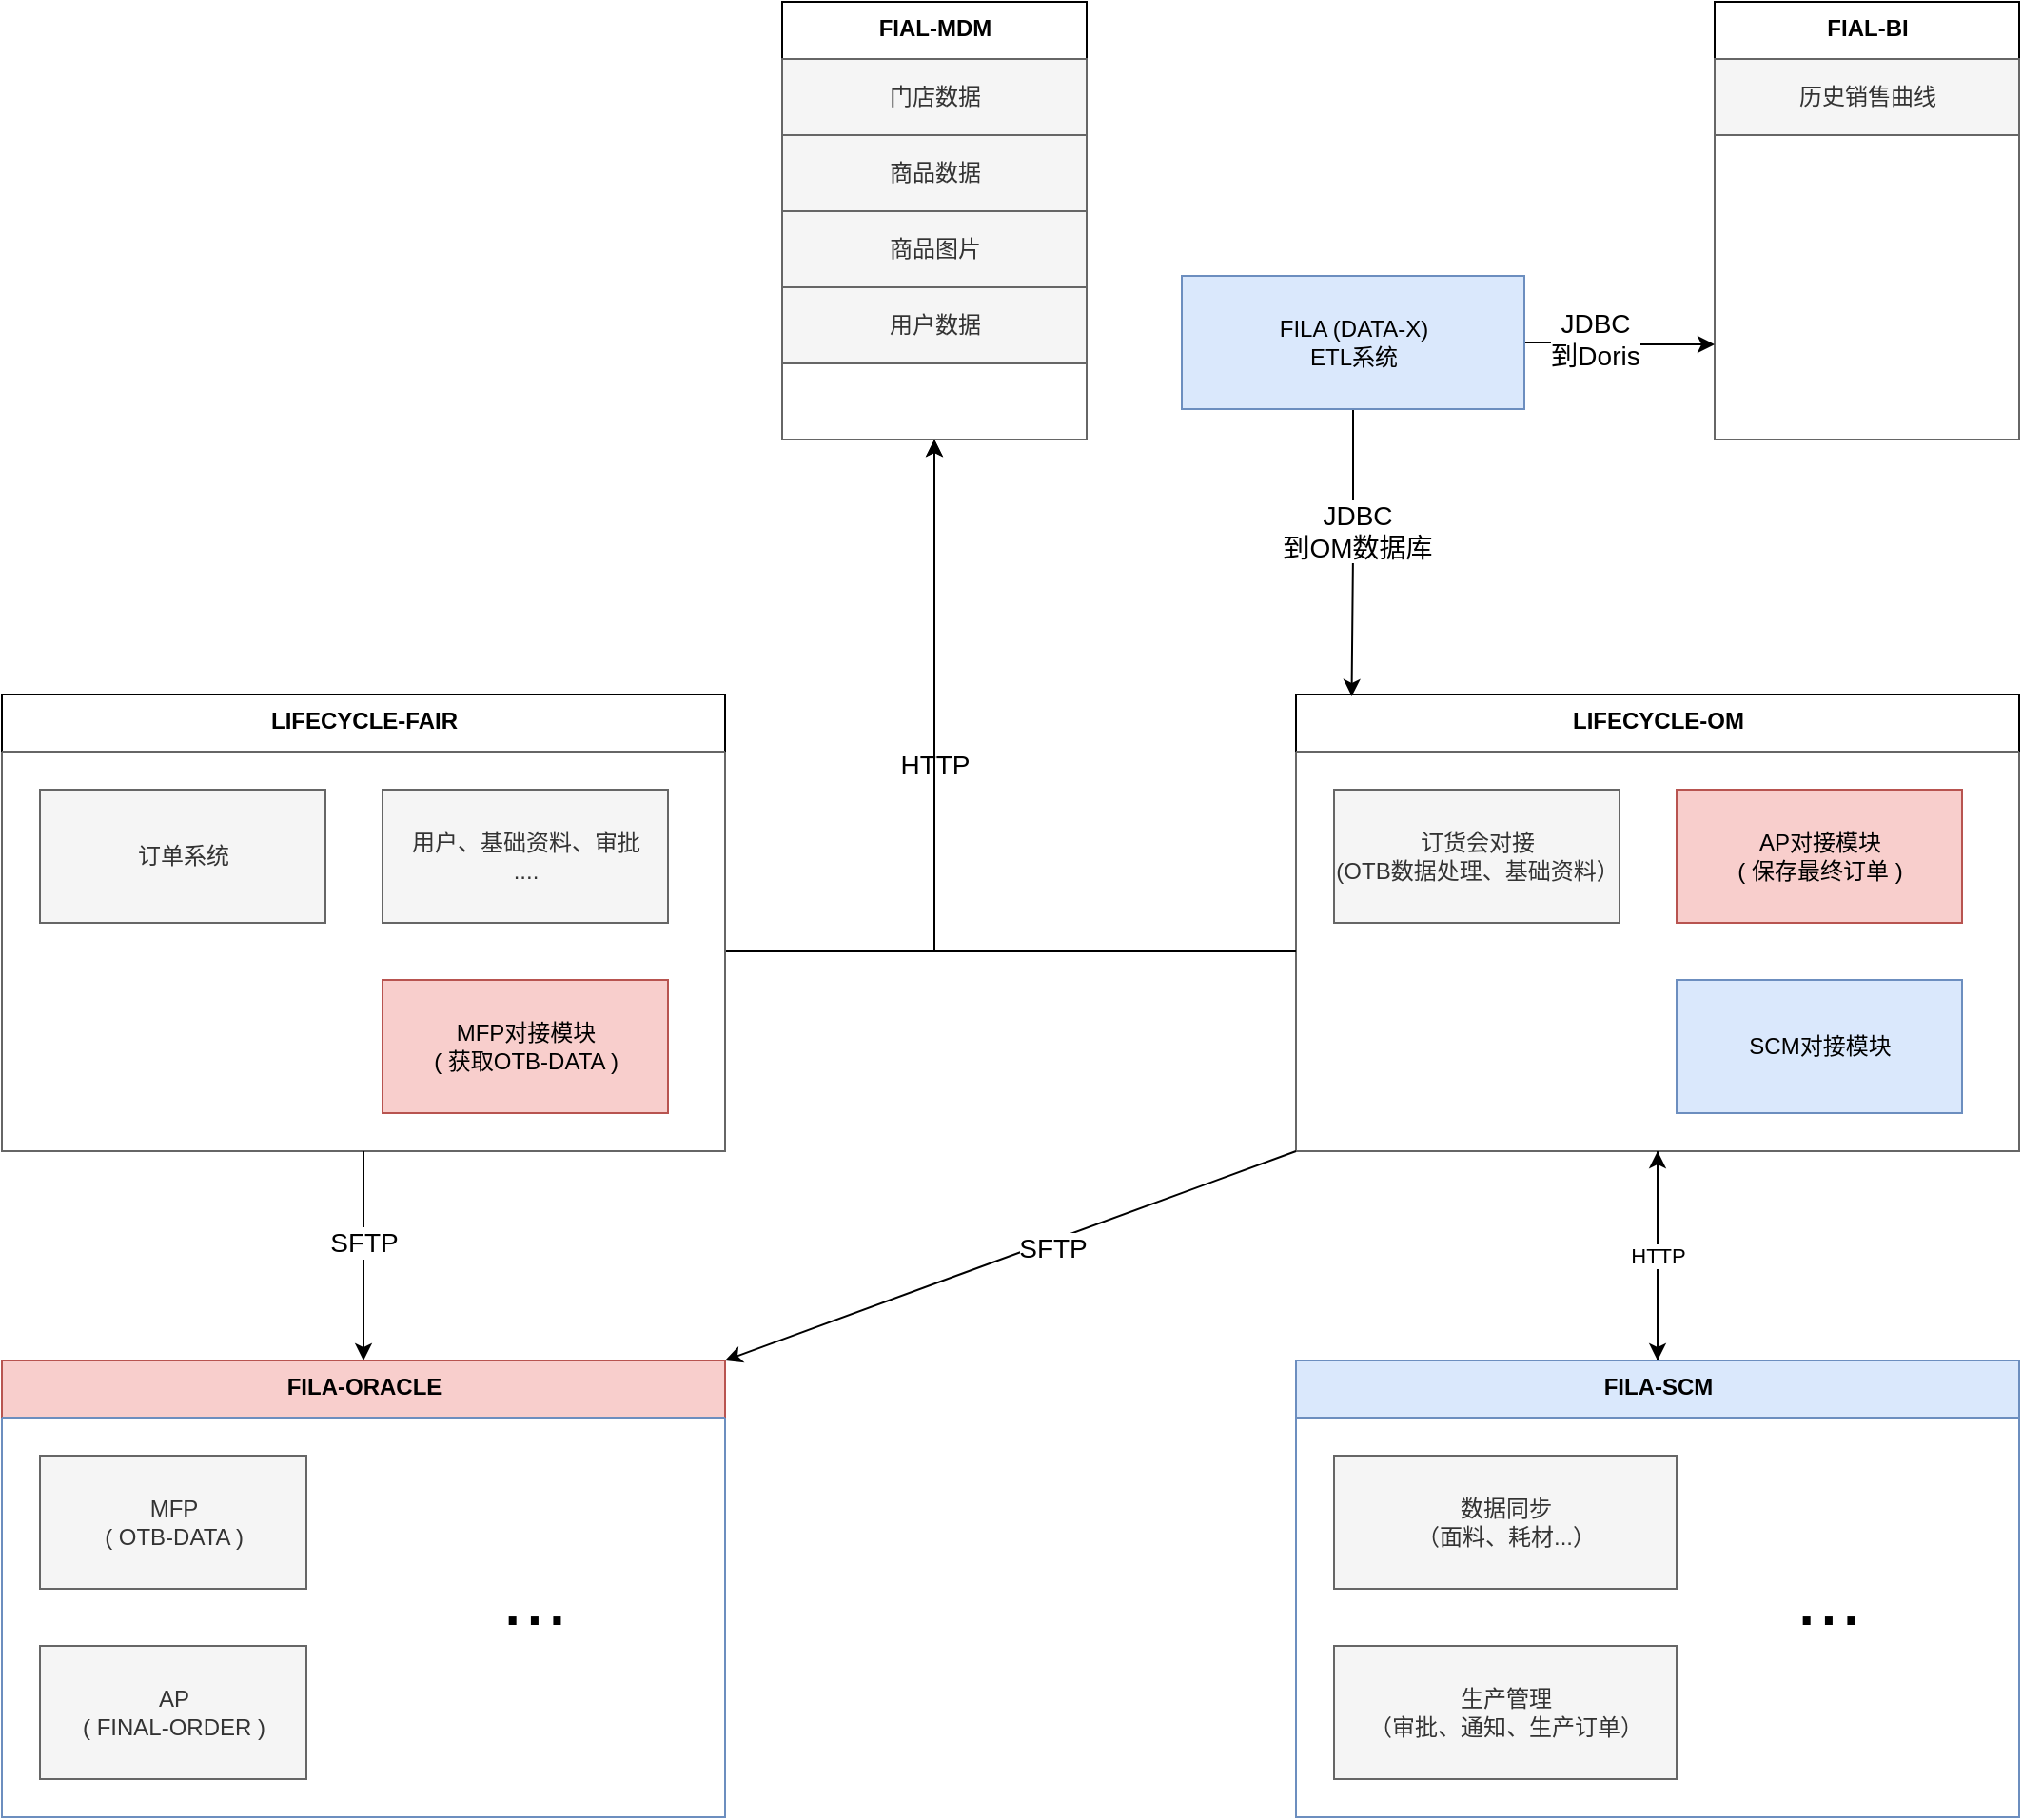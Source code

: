 <mxfile version="20.0.4" type="github">
  <diagram id="C5RBs43oDa-KdzZeNtuy" name="Page-1">
    <mxGraphModel dx="2222" dy="872" grid="1" gridSize="10" guides="1" tooltips="1" connect="1" arrows="1" fold="1" page="1" pageScale="1" pageWidth="827" pageHeight="1169" math="0" shadow="0">
      <root>
        <mxCell id="WIyWlLk6GJQsqaUBKTNV-0" />
        <mxCell id="WIyWlLk6GJQsqaUBKTNV-1" parent="WIyWlLk6GJQsqaUBKTNV-0" />
        <mxCell id="n_zdAzYvtoBrYGfkcP-V-1" value="FIAL-MDM" style="swimlane;fontStyle=1;align=center;verticalAlign=top;childLayout=stackLayout;horizontal=1;startSize=30;horizontalStack=0;resizeParent=1;resizeParentMax=0;resizeLast=0;collapsible=0;marginBottom=0;html=1;" vertex="1" parent="WIyWlLk6GJQsqaUBKTNV-1">
          <mxGeometry x="-30" y="196" width="160" height="230" as="geometry" />
        </mxCell>
        <mxCell id="n_zdAzYvtoBrYGfkcP-V-3" value="" style="swimlane;fontStyle=1;align=center;verticalAlign=top;horizontal=1;startSize=0;collapsible=0;marginBottom=0;html=1;strokeColor=#666666;fillColor=#f5f5f5;fontColor=#333333;" vertex="1" parent="n_zdAzYvtoBrYGfkcP-V-1">
          <mxGeometry y="30" width="160" height="200" as="geometry" />
        </mxCell>
        <mxCell id="n_zdAzYvtoBrYGfkcP-V-5" value="门店数据" style="html=1;align=center;verticalAlign=middle;rotatable=0;fillColor=#f5f5f5;fontColor=#333333;strokeColor=#666666;" vertex="1" parent="n_zdAzYvtoBrYGfkcP-V-3">
          <mxGeometry width="160" height="40" relative="1" as="geometry">
            <mxPoint as="offset" />
          </mxGeometry>
        </mxCell>
        <mxCell id="n_zdAzYvtoBrYGfkcP-V-9" value="商品数据" style="html=1;align=center;verticalAlign=middle;rotatable=0;fillColor=#f5f5f5;fontColor=#333333;strokeColor=#666666;" vertex="1" parent="n_zdAzYvtoBrYGfkcP-V-3">
          <mxGeometry y="40" width="160" height="40" as="geometry" />
        </mxCell>
        <mxCell id="n_zdAzYvtoBrYGfkcP-V-71" value="商品图片" style="html=1;align=center;verticalAlign=middle;rotatable=0;fillColor=#f5f5f5;fontColor=#333333;strokeColor=#666666;" vertex="1" parent="n_zdAzYvtoBrYGfkcP-V-3">
          <mxGeometry y="80" width="160" height="40" as="geometry" />
        </mxCell>
        <mxCell id="n_zdAzYvtoBrYGfkcP-V-72" value="用户数据" style="html=1;align=center;verticalAlign=middle;rotatable=0;fillColor=#f5f5f5;fontColor=#333333;strokeColor=#666666;" vertex="1" parent="n_zdAzYvtoBrYGfkcP-V-3">
          <mxGeometry y="120" width="160" height="40" as="geometry" />
        </mxCell>
        <mxCell id="n_zdAzYvtoBrYGfkcP-V-10" value="FIAL-BI" style="swimlane;fontStyle=1;align=center;verticalAlign=top;childLayout=stackLayout;horizontal=1;startSize=30;horizontalStack=0;resizeParent=1;resizeParentMax=0;resizeLast=0;collapsible=0;marginBottom=0;html=1;" vertex="1" parent="WIyWlLk6GJQsqaUBKTNV-1">
          <mxGeometry x="460" y="196" width="160" height="230" as="geometry" />
        </mxCell>
        <mxCell id="n_zdAzYvtoBrYGfkcP-V-11" value="" style="swimlane;fontStyle=1;align=center;verticalAlign=top;horizontal=1;startSize=0;collapsible=0;marginBottom=0;html=1;strokeColor=#666666;fillColor=#f5f5f5;fontColor=#333333;" vertex="1" parent="n_zdAzYvtoBrYGfkcP-V-10">
          <mxGeometry y="30" width="160" height="200" as="geometry" />
        </mxCell>
        <mxCell id="n_zdAzYvtoBrYGfkcP-V-12" value="历史销售曲线" style="html=1;align=center;verticalAlign=middle;rotatable=0;fillColor=#f5f5f5;fontColor=#333333;strokeColor=#666666;" vertex="1" parent="n_zdAzYvtoBrYGfkcP-V-11">
          <mxGeometry width="160" height="40" relative="1" as="geometry">
            <mxPoint as="offset" />
          </mxGeometry>
        </mxCell>
        <mxCell id="n_zdAzYvtoBrYGfkcP-V-14" value="FILA-SCM" style="swimlane;fontStyle=1;align=center;verticalAlign=top;childLayout=stackLayout;horizontal=1;startSize=30;horizontalStack=0;resizeParent=1;resizeParentMax=0;resizeLast=0;collapsible=0;marginBottom=0;html=1;fillColor=#dae8fc;strokeColor=#6c8ebf;" vertex="1" parent="WIyWlLk6GJQsqaUBKTNV-1">
          <mxGeometry x="240" y="910" width="380" height="240" as="geometry" />
        </mxCell>
        <mxCell id="n_zdAzYvtoBrYGfkcP-V-15" value="" style="swimlane;fontStyle=1;align=center;verticalAlign=top;horizontal=1;startSize=0;collapsible=0;marginBottom=0;html=1;strokeColor=#6c8ebf;fillColor=#dae8fc;" vertex="1" parent="n_zdAzYvtoBrYGfkcP-V-14">
          <mxGeometry y="30" width="380" height="210" as="geometry" />
        </mxCell>
        <mxCell id="n_zdAzYvtoBrYGfkcP-V-16" value="数据同步&lt;br&gt;（面料、耗材...）" style="html=1;align=center;verticalAlign=middle;rotatable=0;fillColor=#f5f5f5;fontColor=#333333;strokeColor=#666666;" vertex="1" parent="n_zdAzYvtoBrYGfkcP-V-15">
          <mxGeometry width="180" height="70" relative="1" as="geometry">
            <mxPoint x="20" y="20" as="offset" />
          </mxGeometry>
        </mxCell>
        <mxCell id="n_zdAzYvtoBrYGfkcP-V-17" value="生产管理&lt;br&gt;（审批、通知、生产订单）" style="html=1;align=center;verticalAlign=middle;rotatable=0;fillColor=#f5f5f5;fontColor=#333333;strokeColor=#666666;" vertex="1" parent="n_zdAzYvtoBrYGfkcP-V-15">
          <mxGeometry x="20" y="120" width="180" height="70" as="geometry" />
        </mxCell>
        <mxCell id="n_zdAzYvtoBrYGfkcP-V-27" value="..." style="text;html=1;strokeColor=none;fillColor=none;align=center;verticalAlign=middle;whiteSpace=wrap;rounded=0;fontSize=42;" vertex="1" parent="n_zdAzYvtoBrYGfkcP-V-15">
          <mxGeometry x="250" y="80" width="60" height="30" as="geometry" />
        </mxCell>
        <mxCell id="n_zdAzYvtoBrYGfkcP-V-18" value="LIFECYCLE-OM" style="swimlane;fontStyle=1;align=center;verticalAlign=top;childLayout=stackLayout;horizontal=1;startSize=30;horizontalStack=0;resizeParent=1;resizeParentMax=0;resizeLast=0;collapsible=0;marginBottom=0;html=1;" vertex="1" parent="WIyWlLk6GJQsqaUBKTNV-1">
          <mxGeometry x="240" y="560" width="380" height="240" as="geometry" />
        </mxCell>
        <mxCell id="n_zdAzYvtoBrYGfkcP-V-19" value="" style="swimlane;fontStyle=1;align=center;verticalAlign=top;horizontal=1;startSize=0;collapsible=0;marginBottom=0;html=1;strokeColor=#666666;fillColor=#f5f5f5;fontColor=#333333;" vertex="1" parent="n_zdAzYvtoBrYGfkcP-V-18">
          <mxGeometry y="30" width="380" height="210" as="geometry" />
        </mxCell>
        <mxCell id="n_zdAzYvtoBrYGfkcP-V-21" value="SCM对接模块" style="html=1;align=center;verticalAlign=middle;rotatable=0;fillColor=#dae8fc;strokeColor=#6c8ebf;" vertex="1" parent="n_zdAzYvtoBrYGfkcP-V-19">
          <mxGeometry x="200" y="120" width="150" height="70" as="geometry" />
        </mxCell>
        <mxCell id="n_zdAzYvtoBrYGfkcP-V-28" value="AP对接模块&lt;br&gt;( 保存最终订单 )" style="html=1;align=center;verticalAlign=middle;rotatable=0;fillColor=#f8cecc;strokeColor=#b85450;" vertex="1" parent="n_zdAzYvtoBrYGfkcP-V-19">
          <mxGeometry x="200" y="20" width="150" height="70" as="geometry" />
        </mxCell>
        <mxCell id="n_zdAzYvtoBrYGfkcP-V-65" value="订货会对接&lt;br&gt;(OTB数据处理、基础资料）" style="html=1;align=center;verticalAlign=middle;rotatable=0;fillColor=#f5f5f5;strokeColor=#666666;fontColor=#333333;" vertex="1" parent="n_zdAzYvtoBrYGfkcP-V-19">
          <mxGeometry x="20" y="20" width="150" height="70" as="geometry" />
        </mxCell>
        <mxCell id="n_zdAzYvtoBrYGfkcP-V-24" style="edgeStyle=orthogonalEdgeStyle;rounded=0;orthogonalLoop=1;jettySize=auto;html=1;exitX=0.5;exitY=0;exitDx=0;exitDy=0;entryX=0.5;entryY=1;entryDx=0;entryDy=0;" edge="1" parent="WIyWlLk6GJQsqaUBKTNV-1" source="n_zdAzYvtoBrYGfkcP-V-14" target="n_zdAzYvtoBrYGfkcP-V-19">
          <mxGeometry relative="1" as="geometry" />
        </mxCell>
        <mxCell id="n_zdAzYvtoBrYGfkcP-V-23" style="edgeStyle=orthogonalEdgeStyle;rounded=0;orthogonalLoop=1;jettySize=auto;html=1;exitX=0.5;exitY=1;exitDx=0;exitDy=0;entryX=0.5;entryY=0;entryDx=0;entryDy=0;" edge="1" parent="WIyWlLk6GJQsqaUBKTNV-1" source="n_zdAzYvtoBrYGfkcP-V-19" target="n_zdAzYvtoBrYGfkcP-V-14">
          <mxGeometry relative="1" as="geometry" />
        </mxCell>
        <mxCell id="n_zdAzYvtoBrYGfkcP-V-25" value="HTTP" style="edgeLabel;html=1;align=center;verticalAlign=middle;resizable=0;points=[];" vertex="1" connectable="0" parent="n_zdAzYvtoBrYGfkcP-V-23">
          <mxGeometry x="-0.009" relative="1" as="geometry">
            <mxPoint as="offset" />
          </mxGeometry>
        </mxCell>
        <mxCell id="n_zdAzYvtoBrYGfkcP-V-29" value="FILA-ORACLE" style="swimlane;fontStyle=1;align=center;verticalAlign=top;childLayout=stackLayout;horizontal=1;startSize=30;horizontalStack=0;resizeParent=1;resizeParentMax=0;resizeLast=0;collapsible=0;marginBottom=0;html=1;fillColor=#f8cecc;strokeColor=#b85450;" vertex="1" parent="WIyWlLk6GJQsqaUBKTNV-1">
          <mxGeometry x="-440" y="910" width="380" height="240" as="geometry" />
        </mxCell>
        <mxCell id="n_zdAzYvtoBrYGfkcP-V-30" value="" style="swimlane;fontStyle=1;align=center;verticalAlign=top;horizontal=1;startSize=0;collapsible=0;marginBottom=0;html=1;strokeColor=#6c8ebf;fillColor=#dae8fc;" vertex="1" parent="n_zdAzYvtoBrYGfkcP-V-29">
          <mxGeometry y="30" width="380" height="210" as="geometry" />
        </mxCell>
        <mxCell id="n_zdAzYvtoBrYGfkcP-V-31" value="MFP&lt;br&gt;( OTB-DATA )" style="html=1;align=center;verticalAlign=middle;rotatable=0;fillColor=#f5f5f5;fontColor=#333333;strokeColor=#666666;" vertex="1" parent="n_zdAzYvtoBrYGfkcP-V-30">
          <mxGeometry width="140" height="70" relative="1" as="geometry">
            <mxPoint x="20" y="20" as="offset" />
          </mxGeometry>
        </mxCell>
        <mxCell id="n_zdAzYvtoBrYGfkcP-V-32" value="AP&lt;br&gt;( FINAL-ORDER )" style="html=1;align=center;verticalAlign=middle;rotatable=0;fillColor=#f5f5f5;fontColor=#333333;strokeColor=#666666;" vertex="1" parent="n_zdAzYvtoBrYGfkcP-V-30">
          <mxGeometry x="20" y="120" width="140" height="70" as="geometry" />
        </mxCell>
        <mxCell id="n_zdAzYvtoBrYGfkcP-V-33" value="..." style="text;html=1;strokeColor=none;fillColor=none;align=center;verticalAlign=middle;whiteSpace=wrap;rounded=0;fontSize=42;" vertex="1" parent="n_zdAzYvtoBrYGfkcP-V-30">
          <mxGeometry x="250" y="80" width="60" height="30" as="geometry" />
        </mxCell>
        <mxCell id="n_zdAzYvtoBrYGfkcP-V-34" style="rounded=0;orthogonalLoop=1;jettySize=auto;html=1;exitX=0;exitY=1;exitDx=0;exitDy=0;fontSize=42;entryX=1;entryY=0;entryDx=0;entryDy=0;" edge="1" parent="WIyWlLk6GJQsqaUBKTNV-1" source="n_zdAzYvtoBrYGfkcP-V-19" target="n_zdAzYvtoBrYGfkcP-V-29">
          <mxGeometry relative="1" as="geometry" />
        </mxCell>
        <mxCell id="n_zdAzYvtoBrYGfkcP-V-35" value="SFTP" style="edgeLabel;html=1;align=center;verticalAlign=middle;resizable=0;points=[];fontSize=14;" vertex="1" connectable="0" parent="n_zdAzYvtoBrYGfkcP-V-34">
          <mxGeometry x="-0.169" y="5" relative="1" as="geometry">
            <mxPoint x="-5" as="offset" />
          </mxGeometry>
        </mxCell>
        <mxCell id="n_zdAzYvtoBrYGfkcP-V-59" style="edgeStyle=orthogonalEdgeStyle;rounded=0;orthogonalLoop=1;jettySize=auto;html=1;exitX=1;exitY=0.5;exitDx=0;exitDy=0;entryX=0.5;entryY=1;entryDx=0;entryDy=0;fontSize=14;" edge="1" parent="WIyWlLk6GJQsqaUBKTNV-1" source="n_zdAzYvtoBrYGfkcP-V-37" target="n_zdAzYvtoBrYGfkcP-V-3">
          <mxGeometry relative="1" as="geometry" />
        </mxCell>
        <mxCell id="n_zdAzYvtoBrYGfkcP-V-60" value="HTTP" style="edgeLabel;html=1;align=center;verticalAlign=middle;resizable=0;points=[];fontSize=14;" vertex="1" connectable="0" parent="n_zdAzYvtoBrYGfkcP-V-59">
          <mxGeometry x="0.099" relative="1" as="geometry">
            <mxPoint as="offset" />
          </mxGeometry>
        </mxCell>
        <mxCell id="n_zdAzYvtoBrYGfkcP-V-36" value="LIFECYCLE-FAIR" style="swimlane;fontStyle=1;align=center;verticalAlign=top;childLayout=stackLayout;horizontal=1;startSize=30;horizontalStack=0;resizeParent=1;resizeParentMax=0;resizeLast=0;collapsible=0;marginBottom=0;html=1;" vertex="1" parent="WIyWlLk6GJQsqaUBKTNV-1">
          <mxGeometry x="-440" y="560" width="380" height="240" as="geometry" />
        </mxCell>
        <mxCell id="n_zdAzYvtoBrYGfkcP-V-37" value="" style="swimlane;fontStyle=1;align=center;verticalAlign=top;horizontal=1;startSize=0;collapsible=0;marginBottom=0;html=1;strokeColor=#666666;fillColor=#f5f5f5;fontColor=#333333;" vertex="1" parent="n_zdAzYvtoBrYGfkcP-V-36">
          <mxGeometry y="30" width="380" height="210" as="geometry" />
        </mxCell>
        <mxCell id="n_zdAzYvtoBrYGfkcP-V-39" value="MFP对接模块&lt;br&gt;( 获取OTB-DATA )" style="html=1;align=center;verticalAlign=middle;rotatable=0;fillColor=#f8cecc;strokeColor=#b85450;" vertex="1" parent="n_zdAzYvtoBrYGfkcP-V-37">
          <mxGeometry x="200" y="120" width="150" height="70" as="geometry" />
        </mxCell>
        <mxCell id="n_zdAzYvtoBrYGfkcP-V-42" value="订单系统" style="html=1;align=center;verticalAlign=middle;rotatable=0;fillColor=#f5f5f5;fontColor=#333333;strokeColor=#666666;" vertex="1" parent="n_zdAzYvtoBrYGfkcP-V-37">
          <mxGeometry x="20" y="20" width="150" height="70" as="geometry" />
        </mxCell>
        <mxCell id="n_zdAzYvtoBrYGfkcP-V-66" value="用户、基础资料、审批&lt;br&gt;...." style="html=1;align=center;verticalAlign=middle;rotatable=0;fillColor=#f5f5f5;fontColor=#333333;strokeColor=#666666;" vertex="1" parent="n_zdAzYvtoBrYGfkcP-V-37">
          <mxGeometry x="200" y="20" width="150" height="70" as="geometry" />
        </mxCell>
        <mxCell id="n_zdAzYvtoBrYGfkcP-V-40" style="edgeStyle=orthogonalEdgeStyle;rounded=0;orthogonalLoop=1;jettySize=auto;html=1;exitX=0.5;exitY=1;exitDx=0;exitDy=0;fontSize=14;" edge="1" parent="WIyWlLk6GJQsqaUBKTNV-1" source="n_zdAzYvtoBrYGfkcP-V-37" target="n_zdAzYvtoBrYGfkcP-V-29">
          <mxGeometry relative="1" as="geometry" />
        </mxCell>
        <mxCell id="n_zdAzYvtoBrYGfkcP-V-41" value="SFTP" style="edgeLabel;html=1;align=center;verticalAlign=middle;resizable=0;points=[];fontSize=14;" vertex="1" connectable="0" parent="n_zdAzYvtoBrYGfkcP-V-40">
          <mxGeometry x="-0.496" y="1" relative="1" as="geometry">
            <mxPoint x="-1" y="20" as="offset" />
          </mxGeometry>
        </mxCell>
        <mxCell id="n_zdAzYvtoBrYGfkcP-V-55" style="edgeStyle=orthogonalEdgeStyle;rounded=0;orthogonalLoop=1;jettySize=auto;html=1;exitX=0.5;exitY=1;exitDx=0;exitDy=0;entryX=0.077;entryY=0.004;entryDx=0;entryDy=0;fontSize=14;entryPerimeter=0;" edge="1" parent="WIyWlLk6GJQsqaUBKTNV-1" source="n_zdAzYvtoBrYGfkcP-V-54" target="n_zdAzYvtoBrYGfkcP-V-18">
          <mxGeometry relative="1" as="geometry" />
        </mxCell>
        <mxCell id="n_zdAzYvtoBrYGfkcP-V-61" value="JDBC&lt;br&gt;到OM数据库" style="edgeLabel;html=1;align=center;verticalAlign=middle;resizable=0;points=[];fontSize=14;" vertex="1" connectable="0" parent="n_zdAzYvtoBrYGfkcP-V-55">
          <mxGeometry x="-0.153" y="2" relative="1" as="geometry">
            <mxPoint as="offset" />
          </mxGeometry>
        </mxCell>
        <mxCell id="n_zdAzYvtoBrYGfkcP-V-56" style="edgeStyle=orthogonalEdgeStyle;rounded=0;orthogonalLoop=1;jettySize=auto;html=1;exitX=1;exitY=0.5;exitDx=0;exitDy=0;entryX=0;entryY=0.75;entryDx=0;entryDy=0;fontSize=14;" edge="1" parent="WIyWlLk6GJQsqaUBKTNV-1" source="n_zdAzYvtoBrYGfkcP-V-54" target="n_zdAzYvtoBrYGfkcP-V-11">
          <mxGeometry relative="1" as="geometry" />
        </mxCell>
        <mxCell id="n_zdAzYvtoBrYGfkcP-V-62" value="JDBC&lt;br&gt;到Doris" style="edgeLabel;html=1;align=center;verticalAlign=middle;resizable=0;points=[];fontSize=14;" vertex="1" connectable="0" parent="n_zdAzYvtoBrYGfkcP-V-56">
          <mxGeometry x="-0.272" y="2" relative="1" as="geometry">
            <mxPoint as="offset" />
          </mxGeometry>
        </mxCell>
        <mxCell id="n_zdAzYvtoBrYGfkcP-V-54" value="FILA (DATA-X)&lt;br&gt;ETL系统" style="html=1;align=center;verticalAlign=middle;rotatable=0;fillColor=#dae8fc;strokeColor=#6c8ebf;" vertex="1" parent="WIyWlLk6GJQsqaUBKTNV-1">
          <mxGeometry x="180" y="340" width="180" height="70" as="geometry" />
        </mxCell>
        <mxCell id="n_zdAzYvtoBrYGfkcP-V-70" style="edgeStyle=orthogonalEdgeStyle;rounded=0;orthogonalLoop=1;jettySize=auto;html=1;exitX=0;exitY=0.5;exitDx=0;exitDy=0;entryX=0.5;entryY=1;entryDx=0;entryDy=0;fontSize=14;" edge="1" parent="WIyWlLk6GJQsqaUBKTNV-1" source="n_zdAzYvtoBrYGfkcP-V-19" target="n_zdAzYvtoBrYGfkcP-V-3">
          <mxGeometry relative="1" as="geometry" />
        </mxCell>
      </root>
    </mxGraphModel>
  </diagram>
</mxfile>
